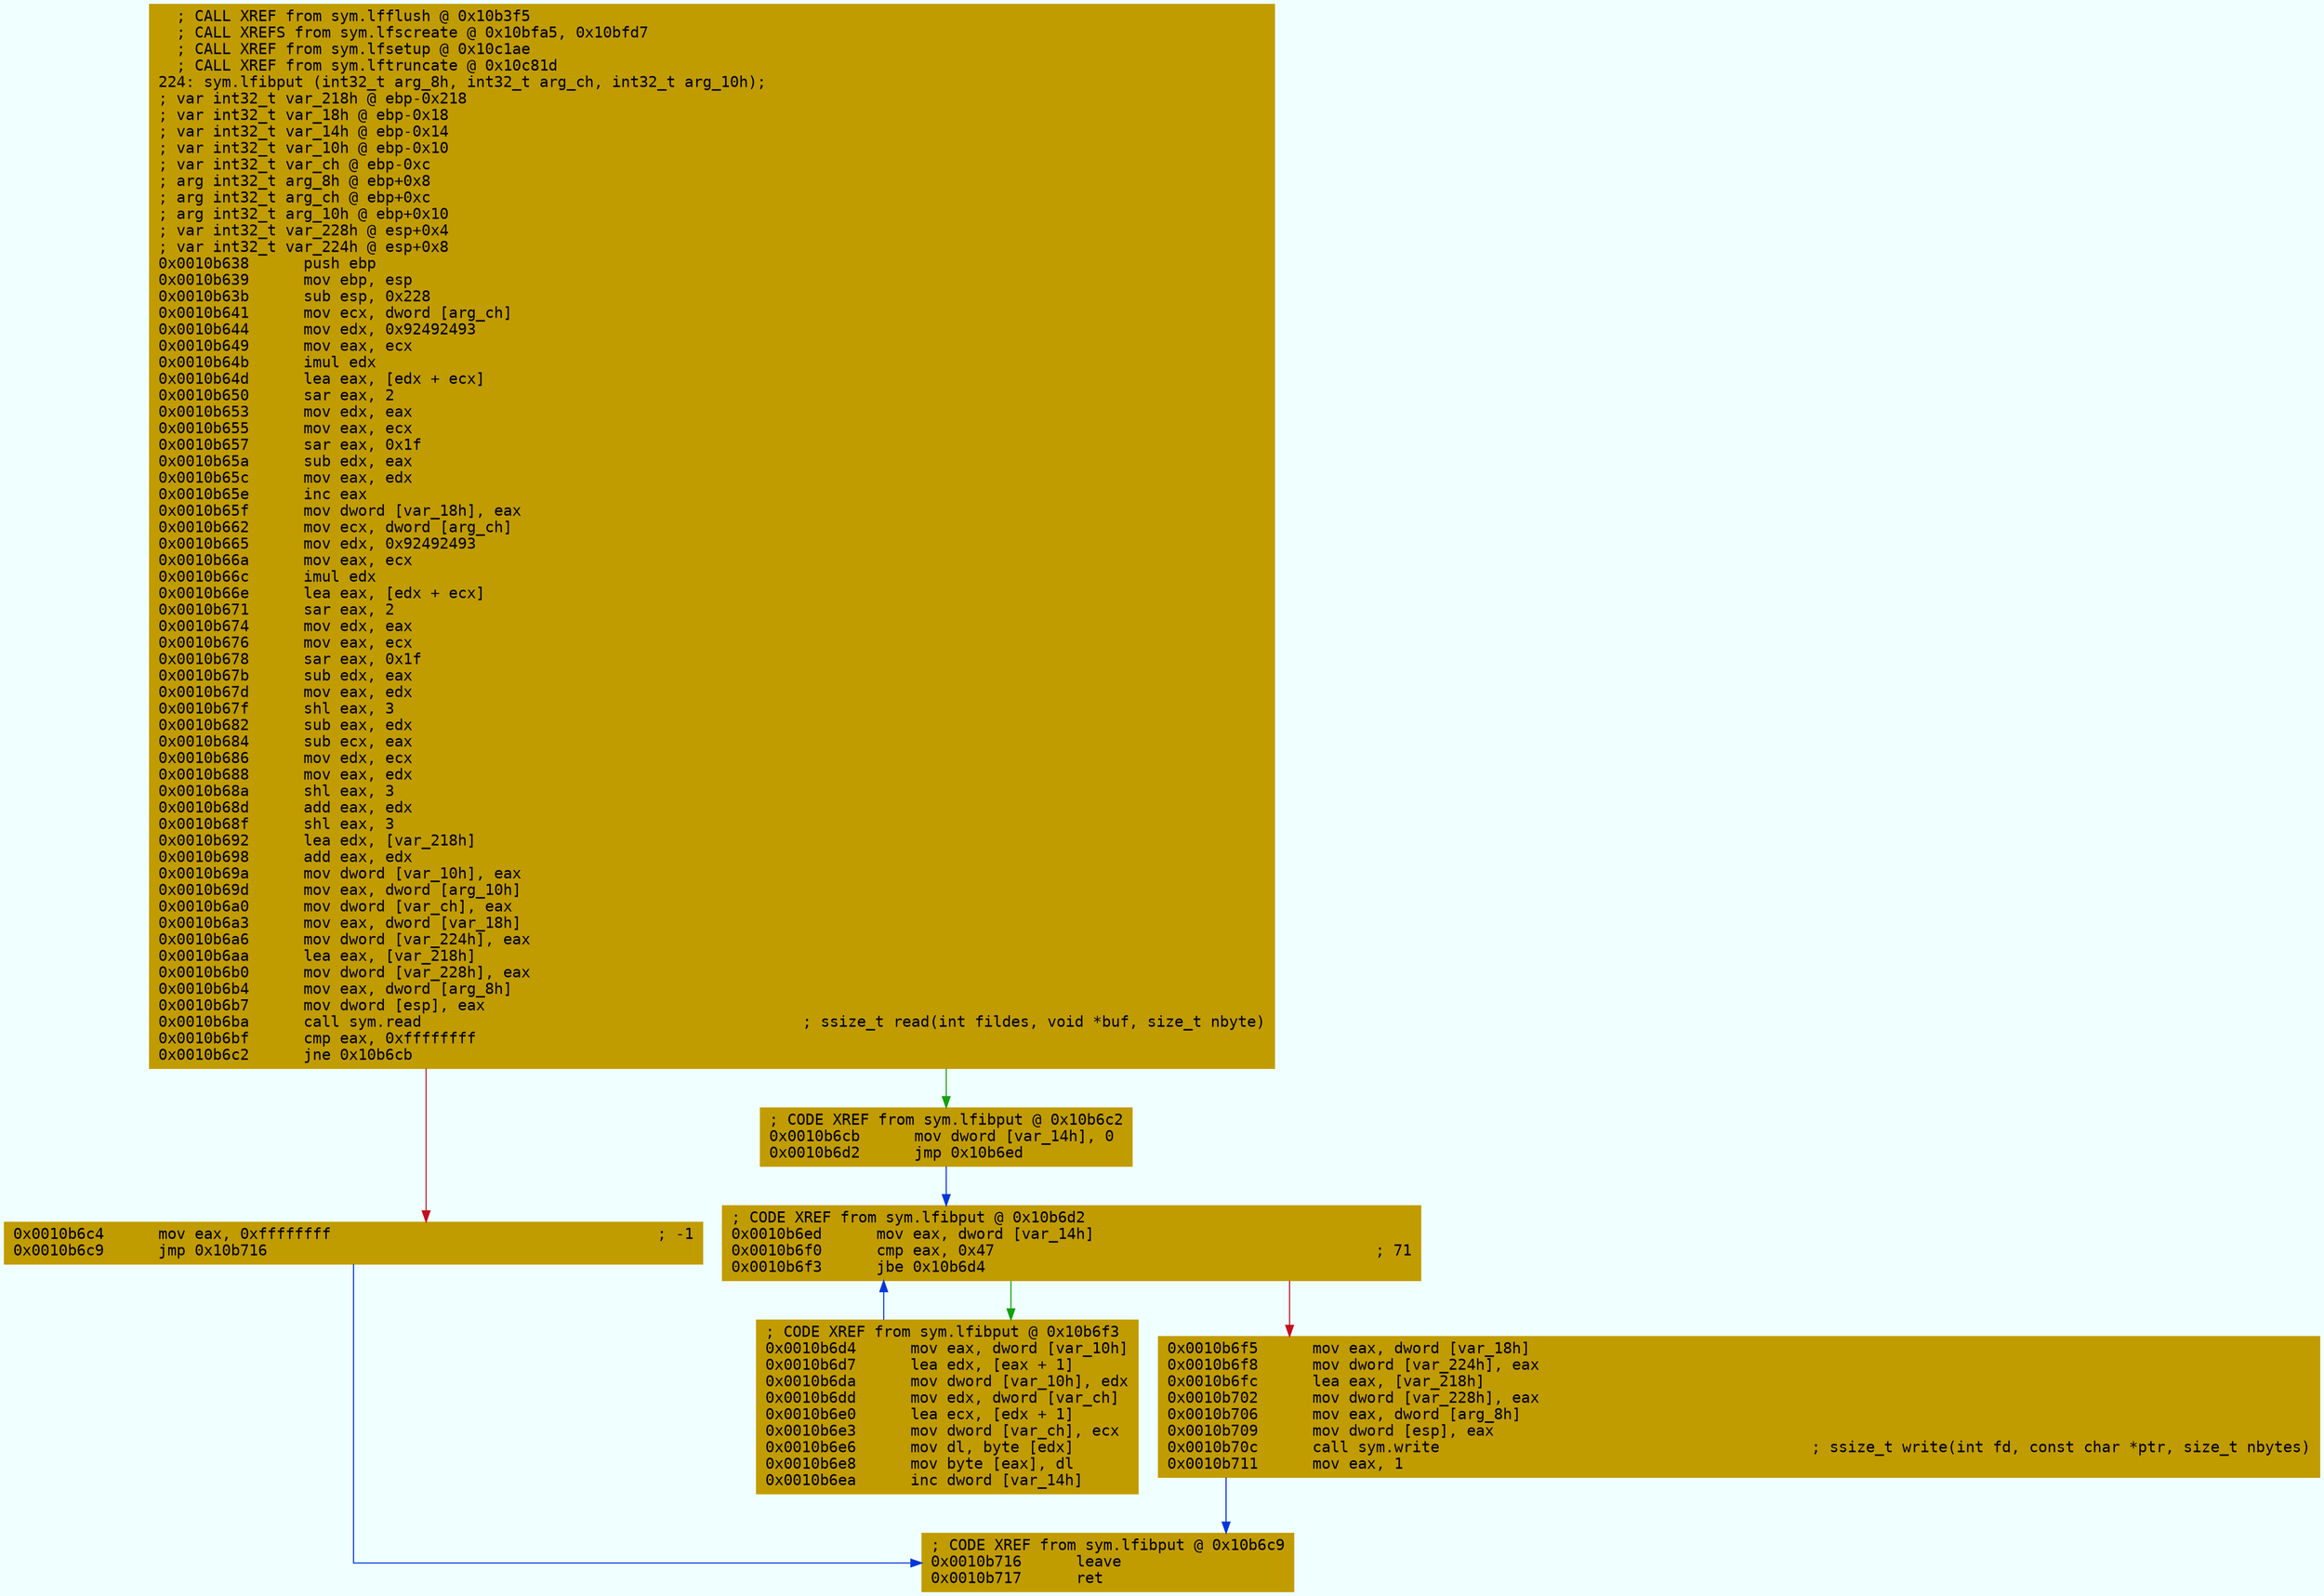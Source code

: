 digraph code {
	graph [bgcolor=azure fontsize=8 fontname="Courier" splines="ortho"];
	node [fillcolor=gray style=filled shape=box];
	edge [arrowhead="normal"];
	"0x0010b638" [URL="sym.lfibput/0x0010b638", fillcolor="#c19c00",color="#c19c00", fontname="Courier",label="  ; CALL XREF from sym.lfflush @ 0x10b3f5\l  ; CALL XREFS from sym.lfscreate @ 0x10bfa5, 0x10bfd7\l  ; CALL XREF from sym.lfsetup @ 0x10c1ae\l  ; CALL XREF from sym.lftruncate @ 0x10c81d\l224: sym.lfibput (int32_t arg_8h, int32_t arg_ch, int32_t arg_10h);\l; var int32_t var_218h @ ebp-0x218\l; var int32_t var_18h @ ebp-0x18\l; var int32_t var_14h @ ebp-0x14\l; var int32_t var_10h @ ebp-0x10\l; var int32_t var_ch @ ebp-0xc\l; arg int32_t arg_8h @ ebp+0x8\l; arg int32_t arg_ch @ ebp+0xc\l; arg int32_t arg_10h @ ebp+0x10\l; var int32_t var_228h @ esp+0x4\l; var int32_t var_224h @ esp+0x8\l0x0010b638      push ebp\l0x0010b639      mov ebp, esp\l0x0010b63b      sub esp, 0x228\l0x0010b641      mov ecx, dword [arg_ch]\l0x0010b644      mov edx, 0x92492493\l0x0010b649      mov eax, ecx\l0x0010b64b      imul edx\l0x0010b64d      lea eax, [edx + ecx]\l0x0010b650      sar eax, 2\l0x0010b653      mov edx, eax\l0x0010b655      mov eax, ecx\l0x0010b657      sar eax, 0x1f\l0x0010b65a      sub edx, eax\l0x0010b65c      mov eax, edx\l0x0010b65e      inc eax\l0x0010b65f      mov dword [var_18h], eax\l0x0010b662      mov ecx, dword [arg_ch]\l0x0010b665      mov edx, 0x92492493\l0x0010b66a      mov eax, ecx\l0x0010b66c      imul edx\l0x0010b66e      lea eax, [edx + ecx]\l0x0010b671      sar eax, 2\l0x0010b674      mov edx, eax\l0x0010b676      mov eax, ecx\l0x0010b678      sar eax, 0x1f\l0x0010b67b      sub edx, eax\l0x0010b67d      mov eax, edx\l0x0010b67f      shl eax, 3\l0x0010b682      sub eax, edx\l0x0010b684      sub ecx, eax\l0x0010b686      mov edx, ecx\l0x0010b688      mov eax, edx\l0x0010b68a      shl eax, 3\l0x0010b68d      add eax, edx\l0x0010b68f      shl eax, 3\l0x0010b692      lea edx, [var_218h]\l0x0010b698      add eax, edx\l0x0010b69a      mov dword [var_10h], eax\l0x0010b69d      mov eax, dword [arg_10h]\l0x0010b6a0      mov dword [var_ch], eax\l0x0010b6a3      mov eax, dword [var_18h]\l0x0010b6a6      mov dword [var_224h], eax\l0x0010b6aa      lea eax, [var_218h]\l0x0010b6b0      mov dword [var_228h], eax\l0x0010b6b4      mov eax, dword [arg_8h]\l0x0010b6b7      mov dword [esp], eax\l0x0010b6ba      call sym.read                                          ; ssize_t read(int fildes, void *buf, size_t nbyte)\l0x0010b6bf      cmp eax, 0xffffffff\l0x0010b6c2      jne 0x10b6cb\l"]
	"0x0010b6c4" [URL="sym.lfibput/0x0010b6c4", fillcolor="#c19c00",color="#c19c00", fontname="Courier",label="0x0010b6c4      mov eax, 0xffffffff                                    ; -1\l0x0010b6c9      jmp 0x10b716\l"]
	"0x0010b6cb" [URL="sym.lfibput/0x0010b6cb", fillcolor="#c19c00",color="#c19c00", fontname="Courier",label="; CODE XREF from sym.lfibput @ 0x10b6c2\l0x0010b6cb      mov dword [var_14h], 0\l0x0010b6d2      jmp 0x10b6ed\l"]
	"0x0010b6d4" [URL="sym.lfibput/0x0010b6d4", fillcolor="#c19c00",color="#c19c00", fontname="Courier",label="; CODE XREF from sym.lfibput @ 0x10b6f3\l0x0010b6d4      mov eax, dword [var_10h]\l0x0010b6d7      lea edx, [eax + 1]\l0x0010b6da      mov dword [var_10h], edx\l0x0010b6dd      mov edx, dword [var_ch]\l0x0010b6e0      lea ecx, [edx + 1]\l0x0010b6e3      mov dword [var_ch], ecx\l0x0010b6e6      mov dl, byte [edx]\l0x0010b6e8      mov byte [eax], dl\l0x0010b6ea      inc dword [var_14h]\l"]
	"0x0010b6ed" [URL="sym.lfibput/0x0010b6ed", fillcolor="#c19c00",color="#c19c00", fontname="Courier",label="; CODE XREF from sym.lfibput @ 0x10b6d2\l0x0010b6ed      mov eax, dword [var_14h]\l0x0010b6f0      cmp eax, 0x47                                          ; 71\l0x0010b6f3      jbe 0x10b6d4\l"]
	"0x0010b6f5" [URL="sym.lfibput/0x0010b6f5", fillcolor="#c19c00",color="#c19c00", fontname="Courier",label="0x0010b6f5      mov eax, dword [var_18h]\l0x0010b6f8      mov dword [var_224h], eax\l0x0010b6fc      lea eax, [var_218h]\l0x0010b702      mov dword [var_228h], eax\l0x0010b706      mov eax, dword [arg_8h]\l0x0010b709      mov dword [esp], eax\l0x0010b70c      call sym.write                                         ; ssize_t write(int fd, const char *ptr, size_t nbytes)\l0x0010b711      mov eax, 1\l"]
	"0x0010b716" [URL="sym.lfibput/0x0010b716", fillcolor="#c19c00",color="#c19c00", fontname="Courier",label="; CODE XREF from sym.lfibput @ 0x10b6c9\l0x0010b716      leave\l0x0010b717      ret\l"]
        "0x0010b638" -> "0x0010b6cb" [color="#13a10e"];
        "0x0010b638" -> "0x0010b6c4" [color="#c50f1f"];
        "0x0010b6c4" -> "0x0010b716" [color="#0037da"];
        "0x0010b6cb" -> "0x0010b6ed" [color="#0037da"];
        "0x0010b6d4" -> "0x0010b6ed" [color="#0037da"];
        "0x0010b6ed" -> "0x0010b6d4" [color="#13a10e"];
        "0x0010b6ed" -> "0x0010b6f5" [color="#c50f1f"];
        "0x0010b6f5" -> "0x0010b716" [color="#0037da"];
}
